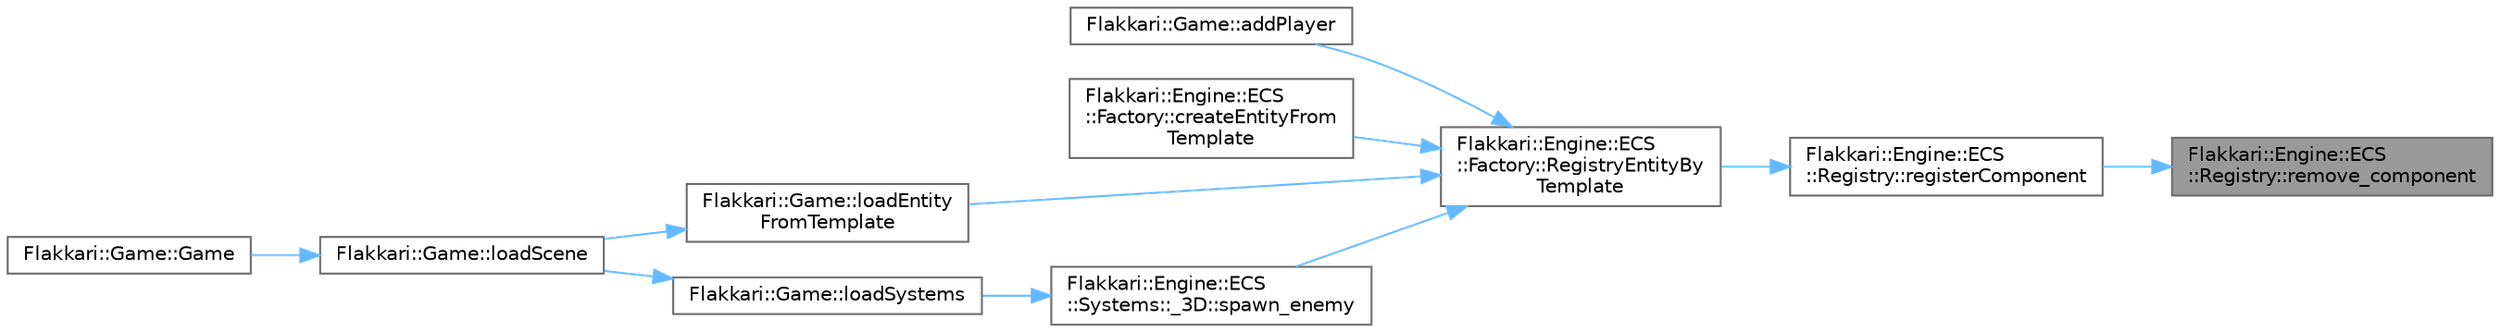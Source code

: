 digraph "Flakkari::Engine::ECS::Registry::remove_component"
{
 // LATEX_PDF_SIZE
  bgcolor="transparent";
  edge [fontname=Helvetica,fontsize=10,labelfontname=Helvetica,labelfontsize=10];
  node [fontname=Helvetica,fontsize=10,shape=box,height=0.2,width=0.4];
  rankdir="RL";
  Node1 [id="Node000001",label="Flakkari::Engine::ECS\l::Registry::remove_component",height=0.2,width=0.4,color="gray40", fillcolor="grey60", style="filled", fontcolor="black",tooltip="Remove a component from an entity in the registry."];
  Node1 -> Node2 [id="edge1_Node000001_Node000002",dir="back",color="steelblue1",style="solid",tooltip=" "];
  Node2 [id="Node000002",label="Flakkari::Engine::ECS\l::Registry::registerComponent",height=0.2,width=0.4,color="grey40", fillcolor="white", style="filled",URL="$d3/d58/classFlakkari_1_1Engine_1_1ECS_1_1Registry.html#adf6f1c236167ac0d77ae17137f419d2f",tooltip="Get the component from an entity."];
  Node2 -> Node3 [id="edge2_Node000002_Node000003",dir="back",color="steelblue1",style="solid",tooltip=" "];
  Node3 [id="Node000003",label="Flakkari::Engine::ECS\l::Factory::RegistryEntityBy\lTemplate",height=0.2,width=0.4,color="grey40", fillcolor="white", style="filled",URL="$dd/d19/namespaceFlakkari_1_1Engine_1_1ECS_1_1Factory.html#a030cc94b504689dc5b0794f123bd3cc6",tooltip="Add an entity to the registry based on a template JSON."];
  Node3 -> Node4 [id="edge3_Node000003_Node000004",dir="back",color="steelblue1",style="solid",tooltip=" "];
  Node4 [id="Node000004",label="Flakkari::Game::addPlayer",height=0.2,width=0.4,color="grey40", fillcolor="white", style="filled",URL="$dd/ddd/classFlakkari_1_1Game.html#af6c26cbc78463602195197dc3709ce08",tooltip="Add a player to the game instance."];
  Node3 -> Node5 [id="edge4_Node000003_Node000005",dir="back",color="steelblue1",style="solid",tooltip=" "];
  Node5 [id="Node000005",label="Flakkari::Engine::ECS\l::Factory::createEntityFrom\lTemplate",height=0.2,width=0.4,color="grey40", fillcolor="white", style="filled",URL="$dd/d19/namespaceFlakkari_1_1Engine_1_1ECS_1_1Factory.html#a01e57391e114bd5e00bf66d43786ac9a",tooltip="Create a Entity From Template object based on a template JSON."];
  Node3 -> Node6 [id="edge5_Node000003_Node000006",dir="back",color="steelblue1",style="solid",tooltip=" "];
  Node6 [id="Node000006",label="Flakkari::Game::loadEntity\lFromTemplate",height=0.2,width=0.4,color="grey40", fillcolor="white", style="filled",URL="$dd/ddd/classFlakkari_1_1Game.html#ac0966a3949d5f7067a1a1767980508b1",tooltip="Add all the entities of the game to the registry."];
  Node6 -> Node7 [id="edge6_Node000006_Node000007",dir="back",color="steelblue1",style="solid",tooltip=" "];
  Node7 [id="Node000007",label="Flakkari::Game::loadScene",height=0.2,width=0.4,color="grey40", fillcolor="white", style="filled",URL="$dd/ddd/classFlakkari_1_1Game.html#a7a922284fb3aadc37fcac64724508db0",tooltip="Load a scene from the game."];
  Node7 -> Node8 [id="edge7_Node000007_Node000008",dir="back",color="steelblue1",style="solid",tooltip=" "];
  Node8 [id="Node000008",label="Flakkari::Game::Game",height=0.2,width=0.4,color="grey40", fillcolor="white", style="filled",URL="$dd/ddd/classFlakkari_1_1Game.html#af903c4e86315c6c0f3e339476c7e155c",tooltip="Construct a new Game object and load the config file of the game."];
  Node3 -> Node9 [id="edge8_Node000003_Node000009",dir="back",color="steelblue1",style="solid",tooltip=" "];
  Node9 [id="Node000009",label="Flakkari::Engine::ECS\l::Systems::_3D::spawn_enemy",height=0.2,width=0.4,color="grey40", fillcolor="white", style="filled",URL="$dd/d08/namespaceFlakkari_1_1Engine_1_1ECS_1_1Systems_1_1__3D.html#a469bd905b212e65cefca8711b241f320",tooltip="Spawns an enemy entity."];
  Node9 -> Node10 [id="edge9_Node000009_Node000010",dir="back",color="steelblue1",style="solid",tooltip=" "];
  Node10 [id="Node000010",label="Flakkari::Game::loadSystems",height=0.2,width=0.4,color="grey40", fillcolor="white", style="filled",URL="$dd/ddd/classFlakkari_1_1Game.html#a58785188e8d0be4a493f1a03724b427f",tooltip="Add all the systems of the game to the registry."];
  Node10 -> Node7 [id="edge10_Node000010_Node000007",dir="back",color="steelblue1",style="solid",tooltip=" "];
}
